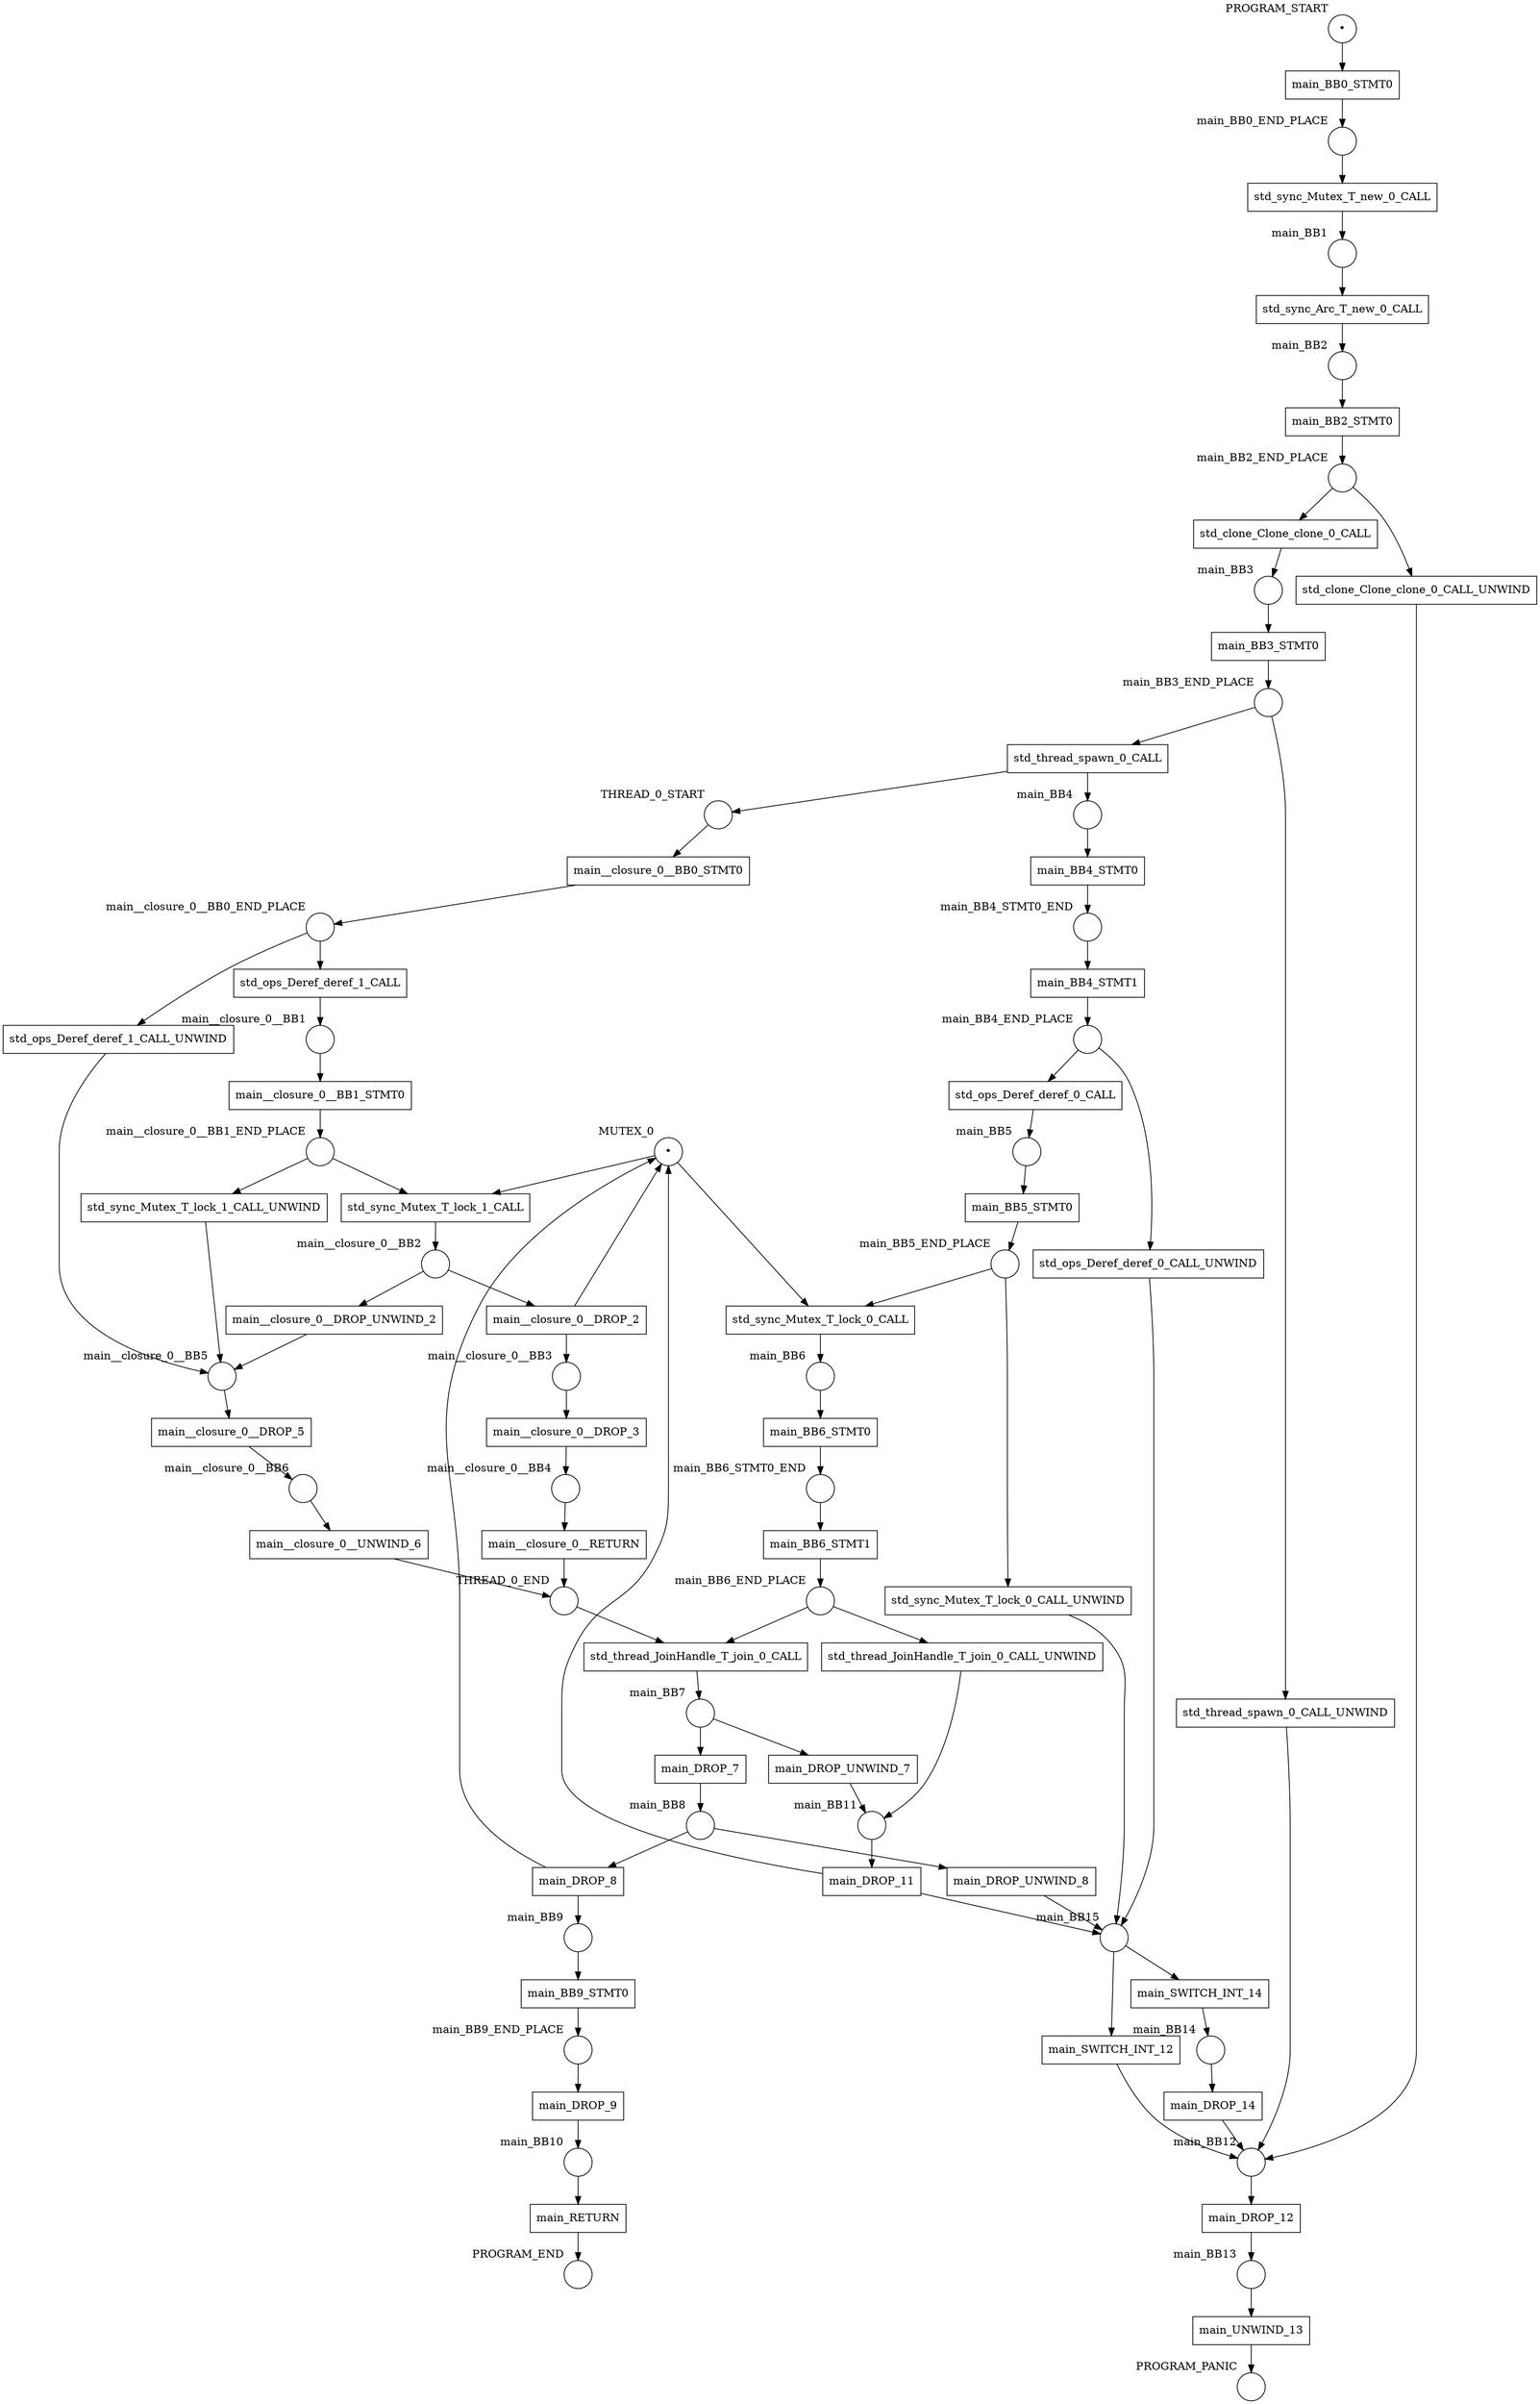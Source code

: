 digraph petrinet {
    MUTEX_0 [shape="circle" xlabel="MUTEX_0" label="•"];
    PROGRAM_END [shape="circle" xlabel="PROGRAM_END" label=""];
    PROGRAM_PANIC [shape="circle" xlabel="PROGRAM_PANIC" label=""];
    PROGRAM_START [shape="circle" xlabel="PROGRAM_START" label="•"];
    THREAD_0_END [shape="circle" xlabel="THREAD_0_END" label=""];
    THREAD_0_START [shape="circle" xlabel="THREAD_0_START" label=""];
    main_BB0_END_PLACE [shape="circle" xlabel="main_BB0_END_PLACE" label=""];
    main_BB1 [shape="circle" xlabel="main_BB1" label=""];
    main_BB10 [shape="circle" xlabel="main_BB10" label=""];
    main_BB11 [shape="circle" xlabel="main_BB11" label=""];
    main_BB12 [shape="circle" xlabel="main_BB12" label=""];
    main_BB13 [shape="circle" xlabel="main_BB13" label=""];
    main_BB14 [shape="circle" xlabel="main_BB14" label=""];
    main_BB15 [shape="circle" xlabel="main_BB15" label=""];
    main_BB2 [shape="circle" xlabel="main_BB2" label=""];
    main_BB2_END_PLACE [shape="circle" xlabel="main_BB2_END_PLACE" label=""];
    main_BB3 [shape="circle" xlabel="main_BB3" label=""];
    main_BB3_END_PLACE [shape="circle" xlabel="main_BB3_END_PLACE" label=""];
    main_BB4 [shape="circle" xlabel="main_BB4" label=""];
    main_BB4_END_PLACE [shape="circle" xlabel="main_BB4_END_PLACE" label=""];
    main_BB4_STMT0_END [shape="circle" xlabel="main_BB4_STMT0_END" label=""];
    main_BB5 [shape="circle" xlabel="main_BB5" label=""];
    main_BB5_END_PLACE [shape="circle" xlabel="main_BB5_END_PLACE" label=""];
    main_BB6 [shape="circle" xlabel="main_BB6" label=""];
    main_BB6_END_PLACE [shape="circle" xlabel="main_BB6_END_PLACE" label=""];
    main_BB6_STMT0_END [shape="circle" xlabel="main_BB6_STMT0_END" label=""];
    main_BB7 [shape="circle" xlabel="main_BB7" label=""];
    main_BB8 [shape="circle" xlabel="main_BB8" label=""];
    main_BB9 [shape="circle" xlabel="main_BB9" label=""];
    main_BB9_END_PLACE [shape="circle" xlabel="main_BB9_END_PLACE" label=""];
    main__closure_0__BB0_END_PLACE [shape="circle" xlabel="main__closure_0__BB0_END_PLACE" label=""];
    main__closure_0__BB1 [shape="circle" xlabel="main__closure_0__BB1" label=""];
    main__closure_0__BB1_END_PLACE [shape="circle" xlabel="main__closure_0__BB1_END_PLACE" label=""];
    main__closure_0__BB2 [shape="circle" xlabel="main__closure_0__BB2" label=""];
    main__closure_0__BB3 [shape="circle" xlabel="main__closure_0__BB3" label=""];
    main__closure_0__BB4 [shape="circle" xlabel="main__closure_0__BB4" label=""];
    main__closure_0__BB5 [shape="circle" xlabel="main__closure_0__BB5" label=""];
    main__closure_0__BB6 [shape="circle" xlabel="main__closure_0__BB6" label=""];
    main_BB0_STMT0 [shape="box" xlabel="" label="main_BB0_STMT0"];
    main_BB2_STMT0 [shape="box" xlabel="" label="main_BB2_STMT0"];
    main_BB3_STMT0 [shape="box" xlabel="" label="main_BB3_STMT0"];
    main_BB4_STMT0 [shape="box" xlabel="" label="main_BB4_STMT0"];
    main_BB4_STMT1 [shape="box" xlabel="" label="main_BB4_STMT1"];
    main_BB5_STMT0 [shape="box" xlabel="" label="main_BB5_STMT0"];
    main_BB6_STMT0 [shape="box" xlabel="" label="main_BB6_STMT0"];
    main_BB6_STMT1 [shape="box" xlabel="" label="main_BB6_STMT1"];
    main_BB9_STMT0 [shape="box" xlabel="" label="main_BB9_STMT0"];
    main_DROP_11 [shape="box" xlabel="" label="main_DROP_11"];
    main_DROP_12 [shape="box" xlabel="" label="main_DROP_12"];
    main_DROP_14 [shape="box" xlabel="" label="main_DROP_14"];
    main_DROP_7 [shape="box" xlabel="" label="main_DROP_7"];
    main_DROP_8 [shape="box" xlabel="" label="main_DROP_8"];
    main_DROP_9 [shape="box" xlabel="" label="main_DROP_9"];
    main_DROP_UNWIND_7 [shape="box" xlabel="" label="main_DROP_UNWIND_7"];
    main_DROP_UNWIND_8 [shape="box" xlabel="" label="main_DROP_UNWIND_8"];
    main_RETURN [shape="box" xlabel="" label="main_RETURN"];
    main_SWITCH_INT_12 [shape="box" xlabel="" label="main_SWITCH_INT_12"];
    main_SWITCH_INT_14 [shape="box" xlabel="" label="main_SWITCH_INT_14"];
    main_UNWIND_13 [shape="box" xlabel="" label="main_UNWIND_13"];
    main__closure_0__BB0_STMT0 [shape="box" xlabel="" label="main__closure_0__BB0_STMT0"];
    main__closure_0__BB1_STMT0 [shape="box" xlabel="" label="main__closure_0__BB1_STMT0"];
    main__closure_0__DROP_2 [shape="box" xlabel="" label="main__closure_0__DROP_2"];
    main__closure_0__DROP_3 [shape="box" xlabel="" label="main__closure_0__DROP_3"];
    main__closure_0__DROP_5 [shape="box" xlabel="" label="main__closure_0__DROP_5"];
    main__closure_0__DROP_UNWIND_2 [shape="box" xlabel="" label="main__closure_0__DROP_UNWIND_2"];
    main__closure_0__RETURN [shape="box" xlabel="" label="main__closure_0__RETURN"];
    main__closure_0__UNWIND_6 [shape="box" xlabel="" label="main__closure_0__UNWIND_6"];
    std_clone_Clone_clone_0_CALL [shape="box" xlabel="" label="std_clone_Clone_clone_0_CALL"];
    std_clone_Clone_clone_0_CALL_UNWIND [shape="box" xlabel="" label="std_clone_Clone_clone_0_CALL_UNWIND"];
    std_ops_Deref_deref_0_CALL [shape="box" xlabel="" label="std_ops_Deref_deref_0_CALL"];
    std_ops_Deref_deref_0_CALL_UNWIND [shape="box" xlabel="" label="std_ops_Deref_deref_0_CALL_UNWIND"];
    std_ops_Deref_deref_1_CALL [shape="box" xlabel="" label="std_ops_Deref_deref_1_CALL"];
    std_ops_Deref_deref_1_CALL_UNWIND [shape="box" xlabel="" label="std_ops_Deref_deref_1_CALL_UNWIND"];
    std_sync_Arc_T_new_0_CALL [shape="box" xlabel="" label="std_sync_Arc_T_new_0_CALL"];
    std_sync_Mutex_T_lock_0_CALL [shape="box" xlabel="" label="std_sync_Mutex_T_lock_0_CALL"];
    std_sync_Mutex_T_lock_0_CALL_UNWIND [shape="box" xlabel="" label="std_sync_Mutex_T_lock_0_CALL_UNWIND"];
    std_sync_Mutex_T_lock_1_CALL [shape="box" xlabel="" label="std_sync_Mutex_T_lock_1_CALL"];
    std_sync_Mutex_T_lock_1_CALL_UNWIND [shape="box" xlabel="" label="std_sync_Mutex_T_lock_1_CALL_UNWIND"];
    std_sync_Mutex_T_new_0_CALL [shape="box" xlabel="" label="std_sync_Mutex_T_new_0_CALL"];
    std_thread_JoinHandle_T_join_0_CALL [shape="box" xlabel="" label="std_thread_JoinHandle_T_join_0_CALL"];
    std_thread_JoinHandle_T_join_0_CALL_UNWIND [shape="box" xlabel="" label="std_thread_JoinHandle_T_join_0_CALL_UNWIND"];
    std_thread_spawn_0_CALL [shape="box" xlabel="" label="std_thread_spawn_0_CALL"];
    std_thread_spawn_0_CALL_UNWIND [shape="box" xlabel="" label="std_thread_spawn_0_CALL_UNWIND"];
    MUTEX_0 -> std_sync_Mutex_T_lock_0_CALL;
    MUTEX_0 -> std_sync_Mutex_T_lock_1_CALL;
    PROGRAM_START -> main_BB0_STMT0;
    THREAD_0_END -> std_thread_JoinHandle_T_join_0_CALL;
    THREAD_0_START -> main__closure_0__BB0_STMT0;
    main_BB0_END_PLACE -> std_sync_Mutex_T_new_0_CALL;
    main_BB1 -> std_sync_Arc_T_new_0_CALL;
    main_BB10 -> main_RETURN;
    main_BB11 -> main_DROP_11;
    main_BB12 -> main_DROP_12;
    main_BB13 -> main_UNWIND_13;
    main_BB14 -> main_DROP_14;
    main_BB15 -> main_SWITCH_INT_12;
    main_BB15 -> main_SWITCH_INT_14;
    main_BB2 -> main_BB2_STMT0;
    main_BB2_END_PLACE -> std_clone_Clone_clone_0_CALL;
    main_BB2_END_PLACE -> std_clone_Clone_clone_0_CALL_UNWIND;
    main_BB3 -> main_BB3_STMT0;
    main_BB3_END_PLACE -> std_thread_spawn_0_CALL;
    main_BB3_END_PLACE -> std_thread_spawn_0_CALL_UNWIND;
    main_BB4 -> main_BB4_STMT0;
    main_BB4_END_PLACE -> std_ops_Deref_deref_0_CALL;
    main_BB4_END_PLACE -> std_ops_Deref_deref_0_CALL_UNWIND;
    main_BB4_STMT0_END -> main_BB4_STMT1;
    main_BB5 -> main_BB5_STMT0;
    main_BB5_END_PLACE -> std_sync_Mutex_T_lock_0_CALL;
    main_BB5_END_PLACE -> std_sync_Mutex_T_lock_0_CALL_UNWIND;
    main_BB6 -> main_BB6_STMT0;
    main_BB6_END_PLACE -> std_thread_JoinHandle_T_join_0_CALL;
    main_BB6_END_PLACE -> std_thread_JoinHandle_T_join_0_CALL_UNWIND;
    main_BB6_STMT0_END -> main_BB6_STMT1;
    main_BB7 -> main_DROP_7;
    main_BB7 -> main_DROP_UNWIND_7;
    main_BB8 -> main_DROP_8;
    main_BB8 -> main_DROP_UNWIND_8;
    main_BB9 -> main_BB9_STMT0;
    main_BB9_END_PLACE -> main_DROP_9;
    main__closure_0__BB0_END_PLACE -> std_ops_Deref_deref_1_CALL;
    main__closure_0__BB0_END_PLACE -> std_ops_Deref_deref_1_CALL_UNWIND;
    main__closure_0__BB1 -> main__closure_0__BB1_STMT0;
    main__closure_0__BB1_END_PLACE -> std_sync_Mutex_T_lock_1_CALL;
    main__closure_0__BB1_END_PLACE -> std_sync_Mutex_T_lock_1_CALL_UNWIND;
    main__closure_0__BB2 -> main__closure_0__DROP_2;
    main__closure_0__BB2 -> main__closure_0__DROP_UNWIND_2;
    main__closure_0__BB3 -> main__closure_0__DROP_3;
    main__closure_0__BB4 -> main__closure_0__RETURN;
    main__closure_0__BB5 -> main__closure_0__DROP_5;
    main__closure_0__BB6 -> main__closure_0__UNWIND_6;
    main_BB0_STMT0 -> main_BB0_END_PLACE;
    main_BB2_STMT0 -> main_BB2_END_PLACE;
    main_BB3_STMT0 -> main_BB3_END_PLACE;
    main_BB4_STMT0 -> main_BB4_STMT0_END;
    main_BB4_STMT1 -> main_BB4_END_PLACE;
    main_BB5_STMT0 -> main_BB5_END_PLACE;
    main_BB6_STMT0 -> main_BB6_STMT0_END;
    main_BB6_STMT1 -> main_BB6_END_PLACE;
    main_BB9_STMT0 -> main_BB9_END_PLACE;
    main_DROP_11 -> MUTEX_0;
    main_DROP_11 -> main_BB15;
    main_DROP_12 -> main_BB13;
    main_DROP_14 -> main_BB12;
    main_DROP_7 -> main_BB8;
    main_DROP_8 -> MUTEX_0;
    main_DROP_8 -> main_BB9;
    main_DROP_9 -> main_BB10;
    main_DROP_UNWIND_7 -> main_BB11;
    main_DROP_UNWIND_8 -> main_BB15;
    main_RETURN -> PROGRAM_END;
    main_SWITCH_INT_12 -> main_BB12;
    main_SWITCH_INT_14 -> main_BB14;
    main_UNWIND_13 -> PROGRAM_PANIC;
    main__closure_0__BB0_STMT0 -> main__closure_0__BB0_END_PLACE;
    main__closure_0__BB1_STMT0 -> main__closure_0__BB1_END_PLACE;
    main__closure_0__DROP_2 -> MUTEX_0;
    main__closure_0__DROP_2 -> main__closure_0__BB3;
    main__closure_0__DROP_3 -> main__closure_0__BB4;
    main__closure_0__DROP_5 -> main__closure_0__BB6;
    main__closure_0__DROP_UNWIND_2 -> main__closure_0__BB5;
    main__closure_0__RETURN -> THREAD_0_END;
    main__closure_0__UNWIND_6 -> THREAD_0_END;
    std_clone_Clone_clone_0_CALL -> main_BB3;
    std_clone_Clone_clone_0_CALL_UNWIND -> main_BB12;
    std_ops_Deref_deref_0_CALL -> main_BB5;
    std_ops_Deref_deref_0_CALL_UNWIND -> main_BB15;
    std_ops_Deref_deref_1_CALL -> main__closure_0__BB1;
    std_ops_Deref_deref_1_CALL_UNWIND -> main__closure_0__BB5;
    std_sync_Arc_T_new_0_CALL -> main_BB2;
    std_sync_Mutex_T_lock_0_CALL -> main_BB6;
    std_sync_Mutex_T_lock_0_CALL_UNWIND -> main_BB15;
    std_sync_Mutex_T_lock_1_CALL -> main__closure_0__BB2;
    std_sync_Mutex_T_lock_1_CALL_UNWIND -> main__closure_0__BB5;
    std_sync_Mutex_T_new_0_CALL -> main_BB1;
    std_thread_JoinHandle_T_join_0_CALL -> main_BB7;
    std_thread_JoinHandle_T_join_0_CALL_UNWIND -> main_BB11;
    std_thread_spawn_0_CALL -> THREAD_0_START;
    std_thread_spawn_0_CALL -> main_BB4;
    std_thread_spawn_0_CALL_UNWIND -> main_BB12;
}
